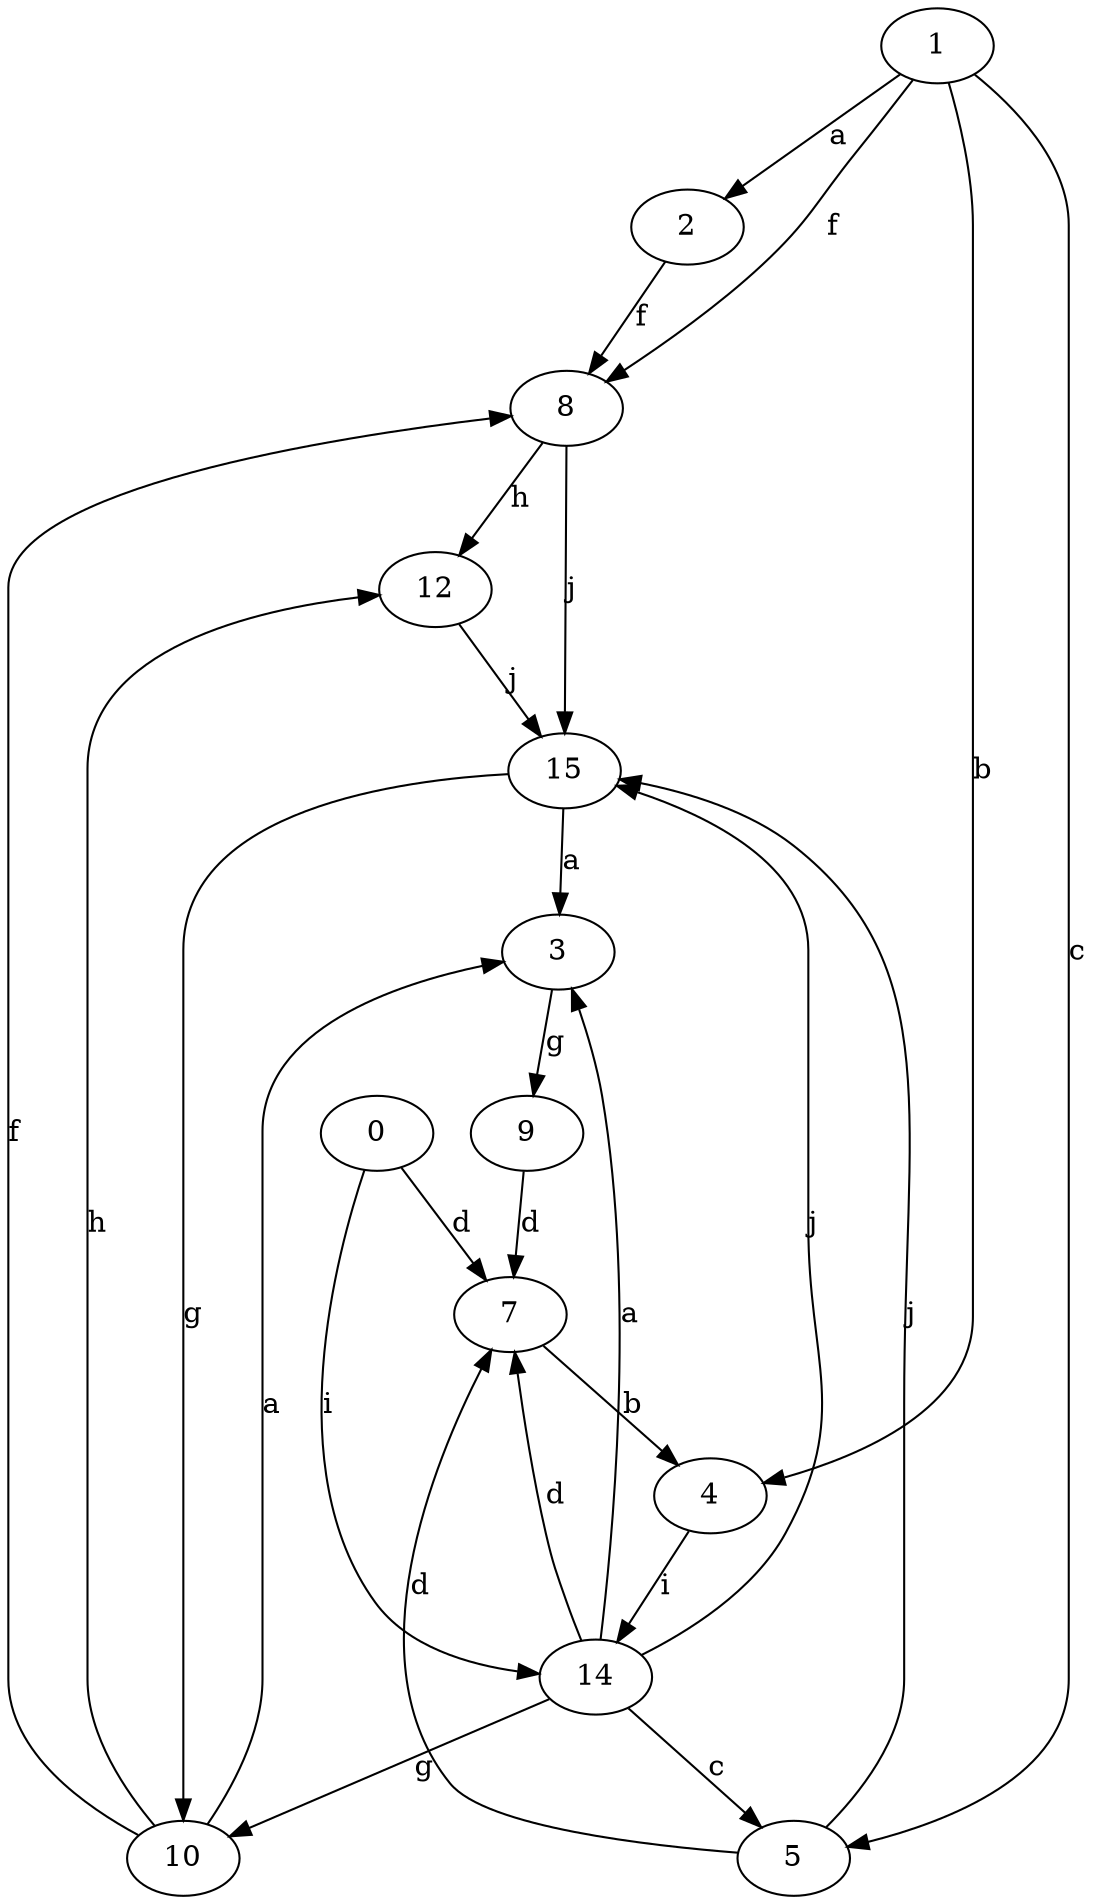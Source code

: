 strict digraph  {
1;
2;
3;
4;
5;
7;
8;
9;
10;
0;
12;
14;
15;
1 -> 2  [label=a];
1 -> 4  [label=b];
1 -> 5  [label=c];
1 -> 8  [label=f];
2 -> 8  [label=f];
3 -> 9  [label=g];
4 -> 14  [label=i];
5 -> 7  [label=d];
5 -> 15  [label=j];
7 -> 4  [label=b];
8 -> 12  [label=h];
8 -> 15  [label=j];
9 -> 7  [label=d];
10 -> 3  [label=a];
10 -> 8  [label=f];
10 -> 12  [label=h];
0 -> 7  [label=d];
0 -> 14  [label=i];
12 -> 15  [label=j];
14 -> 3  [label=a];
14 -> 5  [label=c];
14 -> 7  [label=d];
14 -> 10  [label=g];
14 -> 15  [label=j];
15 -> 3  [label=a];
15 -> 10  [label=g];
}
